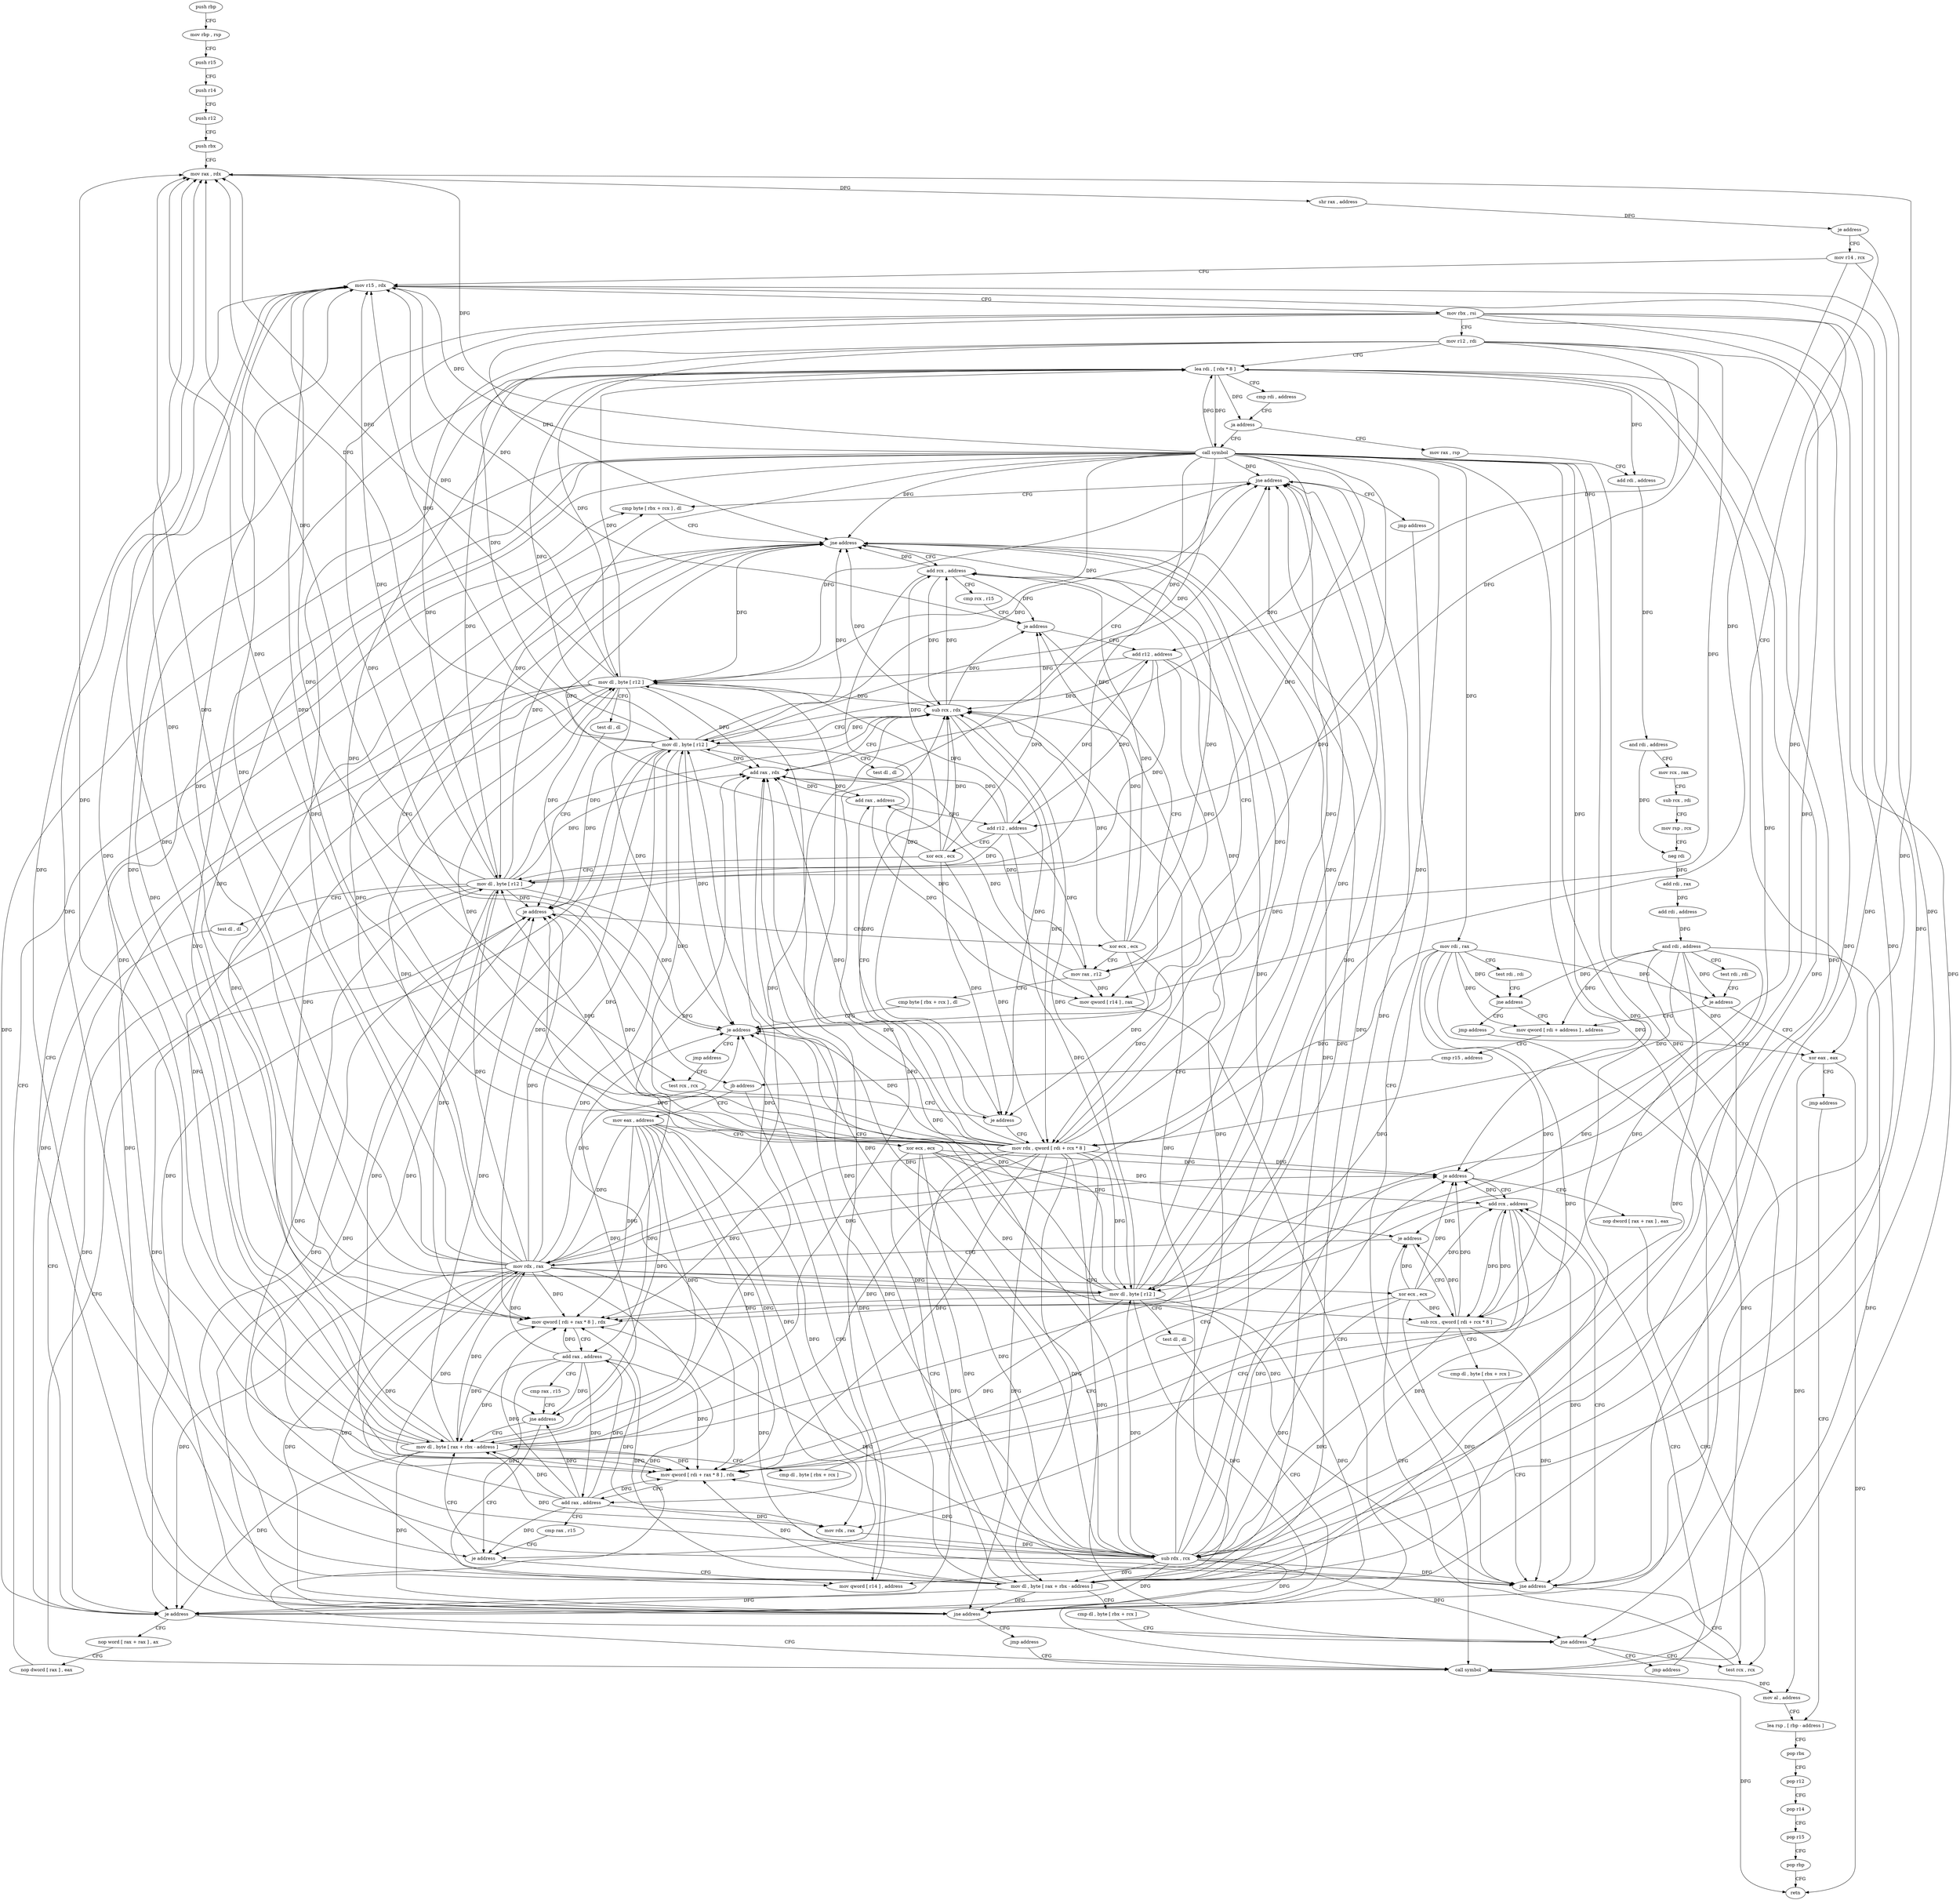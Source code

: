 digraph "func" {
"4228720" [label = "push rbp" ]
"4228721" [label = "mov rbp , rsp" ]
"4228724" [label = "push r15" ]
"4228726" [label = "push r14" ]
"4228728" [label = "push r12" ]
"4228730" [label = "push rbx" ]
"4228731" [label = "mov rax , rdx" ]
"4228734" [label = "shr rax , address" ]
"4228738" [label = "je address" ]
"4228747" [label = "mov r14 , rcx" ]
"4228740" [label = "xor eax , eax" ]
"4228750" [label = "mov r15 , rdx" ]
"4228753" [label = "mov rbx , rsi" ]
"4228756" [label = "mov r12 , rdi" ]
"4228759" [label = "lea rdi , [ rdx * 8 ]" ]
"4228767" [label = "cmp rdi , address" ]
"4228774" [label = "ja address" ]
"4229049" [label = "call symbol" ]
"4228780" [label = "mov rax , rsp" ]
"4228742" [label = "jmp address" ]
"4229081" [label = "lea rsp , [ rbp - address ]" ]
"4229054" [label = "mov rdi , rax" ]
"4229057" [label = "test rdi , rdi" ]
"4229060" [label = "jne address" ]
"4228819" [label = "mov qword [ rdi + address ] , address" ]
"4229066" [label = "jmp address" ]
"4228783" [label = "add rdi , address" ]
"4228787" [label = "and rdi , address" ]
"4228791" [label = "mov rcx , rax" ]
"4228794" [label = "sub rcx , rdi" ]
"4228797" [label = "mov rsp , rcx" ]
"4228800" [label = "neg rdi" ]
"4228803" [label = "add rdi , rax" ]
"4228806" [label = "add rdi , address" ]
"4228810" [label = "and rdi , address" ]
"4228814" [label = "test rdi , rdi" ]
"4228817" [label = "je address" ]
"4229085" [label = "pop rbx" ]
"4229086" [label = "pop r12" ]
"4229088" [label = "pop r14" ]
"4229090" [label = "pop r15" ]
"4229092" [label = "pop rbp" ]
"4229093" [label = "retn" ]
"4228827" [label = "cmp r15 , address" ]
"4228831" [label = "jb address" ]
"4228933" [label = "mov qword [ r14 ] , address" ]
"4228833" [label = "mov eax , address" ]
"4228940" [label = "mov dl , byte [ r12 ]" ]
"4228944" [label = "test dl , dl" ]
"4228946" [label = "je address" ]
"4229074" [label = "call symbol" ]
"4228948" [label = "xor ecx , ecx" ]
"4228838" [label = "xor ecx , ecx" ]
"4228840" [label = "mov dl , byte [ rax + rbx - address ]" ]
"4228844" [label = "cmp dl , byte [ rbx + rcx ]" ]
"4228847" [label = "jne address" ]
"4228896" [label = "test rcx , rcx" ]
"4228849" [label = "jmp address" ]
"4229079" [label = "mov al , address" ]
"4228950" [label = "mov rax , r12" ]
"4228953" [label = "cmp byte [ rbx + rcx ] , dl" ]
"4228956" [label = "je address" ]
"4228997" [label = "add rcx , address" ]
"4228958" [label = "jmp address" ]
"4228899" [label = "je address" ]
"4228864" [label = "mov rdx , rax" ]
"4228901" [label = "sub rcx , qword [ rdi + rcx * 8 ]" ]
"4228910" [label = "add rcx , address" ]
"4229001" [label = "cmp rcx , r15" ]
"4229004" [label = "je address" ]
"4229071" [label = "mov qword [ r14 ] , rax" ]
"4229006" [label = "add r12 , address" ]
"4229024" [label = "test rcx , rcx" ]
"4228867" [label = "xor ecx , ecx" ]
"4228869" [label = "mov qword [ rdi + rax * 8 ] , rdx" ]
"4228873" [label = "add rax , address" ]
"4228877" [label = "cmp rax , r15" ]
"4228880" [label = "je address" ]
"4228882" [label = "mov dl , byte [ rax + rbx - address ]" ]
"4228905" [label = "cmp dl , byte [ rbx + rcx ]" ]
"4228908" [label = "jne address" ]
"4228914" [label = "mov rdx , rax" ]
"4228917" [label = "sub rdx , rcx" ]
"4228920" [label = "mov qword [ rdi + rax * 8 ] , rdx" ]
"4228924" [label = "add rax , address" ]
"4228928" [label = "cmp rax , r15" ]
"4228931" [label = "jne address" ]
"4229010" [label = "mov dl , byte [ r12 ]" ]
"4229014" [label = "test dl , dl" ]
"4229016" [label = "jne address" ]
"4228992" [label = "cmp byte [ rbx + rcx ] , dl" ]
"4229018" [label = "jmp address" ]
"4229027" [label = "je address" ]
"4228960" [label = "add rax , address" ]
"4229029" [label = "mov rdx , qword [ rdi + rcx * 8 ]" ]
"4228886" [label = "cmp dl , byte [ rbx + rcx ]" ]
"4228889" [label = "je address" ]
"4228891" [label = "nop dword [ rax + rax ] , eax" ]
"4228995" [label = "jne address" ]
"4228964" [label = "add r12 , address" ]
"4228968" [label = "xor ecx , ecx" ]
"4228970" [label = "mov dl , byte [ r12 ]" ]
"4228974" [label = "test dl , dl" ]
"4228976" [label = "je address" ]
"4228978" [label = "nop word [ rax + rax ] , ax" ]
"4229033" [label = "add rax , rdx" ]
"4229036" [label = "sub rcx , rdx" ]
"4229039" [label = "mov dl , byte [ r12 ]" ]
"4229043" [label = "test dl , dl" ]
"4229045" [label = "jne address" ]
"4229047" [label = "jmp address" ]
"4228988" [label = "nop dword [ rax ] , eax" ]
"4228720" -> "4228721" [ label = "CFG" ]
"4228721" -> "4228724" [ label = "CFG" ]
"4228724" -> "4228726" [ label = "CFG" ]
"4228726" -> "4228728" [ label = "CFG" ]
"4228728" -> "4228730" [ label = "CFG" ]
"4228730" -> "4228731" [ label = "CFG" ]
"4228731" -> "4228734" [ label = "DFG" ]
"4228734" -> "4228738" [ label = "DFG" ]
"4228738" -> "4228747" [ label = "CFG" ]
"4228738" -> "4228740" [ label = "CFG" ]
"4228747" -> "4228750" [ label = "CFG" ]
"4228747" -> "4228933" [ label = "DFG" ]
"4228747" -> "4229071" [ label = "DFG" ]
"4228740" -> "4228742" [ label = "CFG" ]
"4228740" -> "4229093" [ label = "DFG" ]
"4228740" -> "4229079" [ label = "DFG" ]
"4228750" -> "4228753" [ label = "CFG" ]
"4228750" -> "4228831" [ label = "DFG" ]
"4228750" -> "4229004" [ label = "DFG" ]
"4228750" -> "4228880" [ label = "DFG" ]
"4228750" -> "4228931" [ label = "DFG" ]
"4228753" -> "4228756" [ label = "CFG" ]
"4228753" -> "4228840" [ label = "DFG" ]
"4228753" -> "4228847" [ label = "DFG" ]
"4228753" -> "4228956" [ label = "DFG" ]
"4228753" -> "4228908" [ label = "DFG" ]
"4228753" -> "4228882" [ label = "DFG" ]
"4228753" -> "4228889" [ label = "DFG" ]
"4228753" -> "4228995" [ label = "DFG" ]
"4228756" -> "4228759" [ label = "CFG" ]
"4228756" -> "4228940" [ label = "DFG" ]
"4228756" -> "4228950" [ label = "DFG" ]
"4228756" -> "4229006" [ label = "DFG" ]
"4228756" -> "4229010" [ label = "DFG" ]
"4228756" -> "4228964" [ label = "DFG" ]
"4228756" -> "4228970" [ label = "DFG" ]
"4228756" -> "4229039" [ label = "DFG" ]
"4228759" -> "4228767" [ label = "CFG" ]
"4228759" -> "4228774" [ label = "DFG" ]
"4228759" -> "4229049" [ label = "DFG" ]
"4228759" -> "4228783" [ label = "DFG" ]
"4228767" -> "4228774" [ label = "CFG" ]
"4228774" -> "4229049" [ label = "CFG" ]
"4228774" -> "4228780" [ label = "CFG" ]
"4229049" -> "4229054" [ label = "DFG" ]
"4229049" -> "4228731" [ label = "DFG" ]
"4229049" -> "4228750" [ label = "DFG" ]
"4229049" -> "4228759" [ label = "DFG" ]
"4229049" -> "4228940" [ label = "DFG" ]
"4229049" -> "4228946" [ label = "DFG" ]
"4229049" -> "4228840" [ label = "DFG" ]
"4229049" -> "4228847" [ label = "DFG" ]
"4229049" -> "4228956" [ label = "DFG" ]
"4229049" -> "4228869" [ label = "DFG" ]
"4229049" -> "4228908" [ label = "DFG" ]
"4229049" -> "4228920" [ label = "DFG" ]
"4229049" -> "4229010" [ label = "DFG" ]
"4229049" -> "4229016" [ label = "DFG" ]
"4229049" -> "4228882" [ label = "DFG" ]
"4229049" -> "4228889" [ label = "DFG" ]
"4229049" -> "4228995" [ label = "DFG" ]
"4229049" -> "4228970" [ label = "DFG" ]
"4229049" -> "4228976" [ label = "DFG" ]
"4229049" -> "4229033" [ label = "DFG" ]
"4229049" -> "4229036" [ label = "DFG" ]
"4229049" -> "4229039" [ label = "DFG" ]
"4229049" -> "4229045" [ label = "DFG" ]
"4228780" -> "4228783" [ label = "CFG" ]
"4228742" -> "4229081" [ label = "CFG" ]
"4229081" -> "4229085" [ label = "CFG" ]
"4229054" -> "4229057" [ label = "CFG" ]
"4229054" -> "4229060" [ label = "DFG" ]
"4229054" -> "4228817" [ label = "DFG" ]
"4229054" -> "4228819" [ label = "DFG" ]
"4229054" -> "4229074" [ label = "DFG" ]
"4229054" -> "4228869" [ label = "DFG" ]
"4229054" -> "4228901" [ label = "DFG" ]
"4229054" -> "4228920" [ label = "DFG" ]
"4229054" -> "4229029" [ label = "DFG" ]
"4229057" -> "4229060" [ label = "CFG" ]
"4229060" -> "4228819" [ label = "CFG" ]
"4229060" -> "4229066" [ label = "CFG" ]
"4228819" -> "4228827" [ label = "CFG" ]
"4229066" -> "4228740" [ label = "CFG" ]
"4228783" -> "4228787" [ label = "DFG" ]
"4228787" -> "4228791" [ label = "CFG" ]
"4228787" -> "4228800" [ label = "DFG" ]
"4228791" -> "4228794" [ label = "CFG" ]
"4228794" -> "4228797" [ label = "CFG" ]
"4228797" -> "4228800" [ label = "CFG" ]
"4228800" -> "4228803" [ label = "DFG" ]
"4228803" -> "4228806" [ label = "DFG" ]
"4228806" -> "4228810" [ label = "DFG" ]
"4228810" -> "4228814" [ label = "CFG" ]
"4228810" -> "4229060" [ label = "DFG" ]
"4228810" -> "4228817" [ label = "DFG" ]
"4228810" -> "4228819" [ label = "DFG" ]
"4228810" -> "4229074" [ label = "DFG" ]
"4228810" -> "4228869" [ label = "DFG" ]
"4228810" -> "4228901" [ label = "DFG" ]
"4228810" -> "4228920" [ label = "DFG" ]
"4228810" -> "4229029" [ label = "DFG" ]
"4228814" -> "4228817" [ label = "CFG" ]
"4228817" -> "4228740" [ label = "CFG" ]
"4228817" -> "4228819" [ label = "CFG" ]
"4229085" -> "4229086" [ label = "CFG" ]
"4229086" -> "4229088" [ label = "CFG" ]
"4229088" -> "4229090" [ label = "CFG" ]
"4229090" -> "4229092" [ label = "CFG" ]
"4229092" -> "4229093" [ label = "CFG" ]
"4228827" -> "4228831" [ label = "CFG" ]
"4228831" -> "4228933" [ label = "CFG" ]
"4228831" -> "4228833" [ label = "CFG" ]
"4228933" -> "4228940" [ label = "CFG" ]
"4228833" -> "4228838" [ label = "CFG" ]
"4228833" -> "4228864" [ label = "DFG" ]
"4228833" -> "4228869" [ label = "DFG" ]
"4228833" -> "4228873" [ label = "DFG" ]
"4228833" -> "4228880" [ label = "DFG" ]
"4228833" -> "4228914" [ label = "DFG" ]
"4228833" -> "4228920" [ label = "DFG" ]
"4228833" -> "4228924" [ label = "DFG" ]
"4228833" -> "4228931" [ label = "DFG" ]
"4228833" -> "4228882" [ label = "DFG" ]
"4228940" -> "4228944" [ label = "CFG" ]
"4228940" -> "4228731" [ label = "DFG" ]
"4228940" -> "4228750" [ label = "DFG" ]
"4228940" -> "4228759" [ label = "DFG" ]
"4228940" -> "4228946" [ label = "DFG" ]
"4228940" -> "4228956" [ label = "DFG" ]
"4228940" -> "4228869" [ label = "DFG" ]
"4228940" -> "4228920" [ label = "DFG" ]
"4228940" -> "4229016" [ label = "DFG" ]
"4228940" -> "4228995" [ label = "DFG" ]
"4228940" -> "4228976" [ label = "DFG" ]
"4228940" -> "4229033" [ label = "DFG" ]
"4228940" -> "4229036" [ label = "DFG" ]
"4228940" -> "4229045" [ label = "DFG" ]
"4228944" -> "4228946" [ label = "CFG" ]
"4228946" -> "4229074" [ label = "CFG" ]
"4228946" -> "4228948" [ label = "CFG" ]
"4229074" -> "4229079" [ label = "DFG" ]
"4229074" -> "4229093" [ label = "DFG" ]
"4228948" -> "4228950" [ label = "CFG" ]
"4228948" -> "4228997" [ label = "DFG" ]
"4228948" -> "4229004" [ label = "DFG" ]
"4228948" -> "4229027" [ label = "DFG" ]
"4228948" -> "4228995" [ label = "DFG" ]
"4228948" -> "4229029" [ label = "DFG" ]
"4228948" -> "4229036" [ label = "DFG" ]
"4228838" -> "4228840" [ label = "CFG" ]
"4228838" -> "4228899" [ label = "DFG" ]
"4228838" -> "4228901" [ label = "DFG" ]
"4228838" -> "4228908" [ label = "DFG" ]
"4228838" -> "4228910" [ label = "DFG" ]
"4228838" -> "4228917" [ label = "DFG" ]
"4228838" -> "4228889" [ label = "DFG" ]
"4228840" -> "4228844" [ label = "CFG" ]
"4228840" -> "4228731" [ label = "DFG" ]
"4228840" -> "4228750" [ label = "DFG" ]
"4228840" -> "4228759" [ label = "DFG" ]
"4228840" -> "4228946" [ label = "DFG" ]
"4228840" -> "4228956" [ label = "DFG" ]
"4228840" -> "4228869" [ label = "DFG" ]
"4228840" -> "4228920" [ label = "DFG" ]
"4228840" -> "4229016" [ label = "DFG" ]
"4228840" -> "4228995" [ label = "DFG" ]
"4228840" -> "4228976" [ label = "DFG" ]
"4228840" -> "4229033" [ label = "DFG" ]
"4228840" -> "4229036" [ label = "DFG" ]
"4228840" -> "4229045" [ label = "DFG" ]
"4228844" -> "4228847" [ label = "CFG" ]
"4228847" -> "4228896" [ label = "CFG" ]
"4228847" -> "4228849" [ label = "CFG" ]
"4228896" -> "4228899" [ label = "CFG" ]
"4228849" -> "4228910" [ label = "CFG" ]
"4229079" -> "4229081" [ label = "CFG" ]
"4228950" -> "4228953" [ label = "CFG" ]
"4228950" -> "4229071" [ label = "DFG" ]
"4228950" -> "4228960" [ label = "DFG" ]
"4228950" -> "4229033" [ label = "DFG" ]
"4228953" -> "4228956" [ label = "CFG" ]
"4228956" -> "4228997" [ label = "CFG" ]
"4228956" -> "4228958" [ label = "CFG" ]
"4228997" -> "4229001" [ label = "CFG" ]
"4228997" -> "4229004" [ label = "DFG" ]
"4228997" -> "4229027" [ label = "DFG" ]
"4228997" -> "4228995" [ label = "DFG" ]
"4228997" -> "4229029" [ label = "DFG" ]
"4228997" -> "4229036" [ label = "DFG" ]
"4228958" -> "4229024" [ label = "CFG" ]
"4228899" -> "4228864" [ label = "CFG" ]
"4228899" -> "4228901" [ label = "CFG" ]
"4228864" -> "4228867" [ label = "CFG" ]
"4228864" -> "4228731" [ label = "DFG" ]
"4228864" -> "4228750" [ label = "DFG" ]
"4228864" -> "4228759" [ label = "DFG" ]
"4228864" -> "4228946" [ label = "DFG" ]
"4228864" -> "4228956" [ label = "DFG" ]
"4228864" -> "4228940" [ label = "DFG" ]
"4228864" -> "4228840" [ label = "DFG" ]
"4228864" -> "4228847" [ label = "DFG" ]
"4228864" -> "4228869" [ label = "DFG" ]
"4228864" -> "4228908" [ label = "DFG" ]
"4228864" -> "4228920" [ label = "DFG" ]
"4228864" -> "4229010" [ label = "DFG" ]
"4228864" -> "4229016" [ label = "DFG" ]
"4228864" -> "4228882" [ label = "DFG" ]
"4228864" -> "4228889" [ label = "DFG" ]
"4228864" -> "4228995" [ label = "DFG" ]
"4228864" -> "4228970" [ label = "DFG" ]
"4228864" -> "4228976" [ label = "DFG" ]
"4228864" -> "4229033" [ label = "DFG" ]
"4228864" -> "4229036" [ label = "DFG" ]
"4228864" -> "4229039" [ label = "DFG" ]
"4228864" -> "4229045" [ label = "DFG" ]
"4228901" -> "4228905" [ label = "CFG" ]
"4228901" -> "4228899" [ label = "DFG" ]
"4228901" -> "4228908" [ label = "DFG" ]
"4228901" -> "4228910" [ label = "DFG" ]
"4228901" -> "4228917" [ label = "DFG" ]
"4228901" -> "4228889" [ label = "DFG" ]
"4228910" -> "4228914" [ label = "CFG" ]
"4228910" -> "4228899" [ label = "DFG" ]
"4228910" -> "4228901" [ label = "DFG" ]
"4228910" -> "4228908" [ label = "DFG" ]
"4228910" -> "4228917" [ label = "DFG" ]
"4228910" -> "4228889" [ label = "DFG" ]
"4229001" -> "4229004" [ label = "CFG" ]
"4229004" -> "4229071" [ label = "CFG" ]
"4229004" -> "4229006" [ label = "CFG" ]
"4229071" -> "4229074" [ label = "CFG" ]
"4229006" -> "4229010" [ label = "DFG" ]
"4229006" -> "4228940" [ label = "DFG" ]
"4229006" -> "4228950" [ label = "DFG" ]
"4229006" -> "4228964" [ label = "DFG" ]
"4229006" -> "4228970" [ label = "DFG" ]
"4229006" -> "4229039" [ label = "DFG" ]
"4229024" -> "4229027" [ label = "CFG" ]
"4228867" -> "4228869" [ label = "CFG" ]
"4228867" -> "4228899" [ label = "DFG" ]
"4228867" -> "4228901" [ label = "DFG" ]
"4228867" -> "4228908" [ label = "DFG" ]
"4228867" -> "4228910" [ label = "DFG" ]
"4228867" -> "4228917" [ label = "DFG" ]
"4228867" -> "4228889" [ label = "DFG" ]
"4228869" -> "4228873" [ label = "CFG" ]
"4228873" -> "4228877" [ label = "CFG" ]
"4228873" -> "4228864" [ label = "DFG" ]
"4228873" -> "4228869" [ label = "DFG" ]
"4228873" -> "4228880" [ label = "DFG" ]
"4228873" -> "4228914" [ label = "DFG" ]
"4228873" -> "4228920" [ label = "DFG" ]
"4228873" -> "4228924" [ label = "DFG" ]
"4228873" -> "4228931" [ label = "DFG" ]
"4228873" -> "4228882" [ label = "DFG" ]
"4228877" -> "4228880" [ label = "CFG" ]
"4228880" -> "4228933" [ label = "CFG" ]
"4228880" -> "4228882" [ label = "CFG" ]
"4228882" -> "4228886" [ label = "CFG" ]
"4228882" -> "4228731" [ label = "DFG" ]
"4228882" -> "4228750" [ label = "DFG" ]
"4228882" -> "4228759" [ label = "DFG" ]
"4228882" -> "4228946" [ label = "DFG" ]
"4228882" -> "4228956" [ label = "DFG" ]
"4228882" -> "4228869" [ label = "DFG" ]
"4228882" -> "4228920" [ label = "DFG" ]
"4228882" -> "4229016" [ label = "DFG" ]
"4228882" -> "4228995" [ label = "DFG" ]
"4228882" -> "4228976" [ label = "DFG" ]
"4228882" -> "4229033" [ label = "DFG" ]
"4228882" -> "4229036" [ label = "DFG" ]
"4228882" -> "4229045" [ label = "DFG" ]
"4228905" -> "4228908" [ label = "CFG" ]
"4228908" -> "4228896" [ label = "CFG" ]
"4228908" -> "4228910" [ label = "CFG" ]
"4228914" -> "4228917" [ label = "DFG" ]
"4228917" -> "4228920" [ label = "DFG" ]
"4228917" -> "4228731" [ label = "DFG" ]
"4228917" -> "4228750" [ label = "DFG" ]
"4228917" -> "4228759" [ label = "DFG" ]
"4228917" -> "4228946" [ label = "DFG" ]
"4228917" -> "4228956" [ label = "DFG" ]
"4228917" -> "4228869" [ label = "DFG" ]
"4228917" -> "4228940" [ label = "DFG" ]
"4228917" -> "4228840" [ label = "DFG" ]
"4228917" -> "4228847" [ label = "DFG" ]
"4228917" -> "4228908" [ label = "DFG" ]
"4228917" -> "4229010" [ label = "DFG" ]
"4228917" -> "4229016" [ label = "DFG" ]
"4228917" -> "4228882" [ label = "DFG" ]
"4228917" -> "4228889" [ label = "DFG" ]
"4228917" -> "4228995" [ label = "DFG" ]
"4228917" -> "4228970" [ label = "DFG" ]
"4228917" -> "4228976" [ label = "DFG" ]
"4228917" -> "4229033" [ label = "DFG" ]
"4228917" -> "4229036" [ label = "DFG" ]
"4228917" -> "4229039" [ label = "DFG" ]
"4228917" -> "4229045" [ label = "DFG" ]
"4228920" -> "4228924" [ label = "CFG" ]
"4228924" -> "4228928" [ label = "CFG" ]
"4228924" -> "4228864" [ label = "DFG" ]
"4228924" -> "4228873" [ label = "DFG" ]
"4228924" -> "4228914" [ label = "DFG" ]
"4228924" -> "4228869" [ label = "DFG" ]
"4228924" -> "4228880" [ label = "DFG" ]
"4228924" -> "4228920" [ label = "DFG" ]
"4228924" -> "4228931" [ label = "DFG" ]
"4228924" -> "4228882" [ label = "DFG" ]
"4228928" -> "4228931" [ label = "CFG" ]
"4228931" -> "4228882" [ label = "CFG" ]
"4228931" -> "4228933" [ label = "CFG" ]
"4229010" -> "4229014" [ label = "CFG" ]
"4229010" -> "4228731" [ label = "DFG" ]
"4229010" -> "4228750" [ label = "DFG" ]
"4229010" -> "4228759" [ label = "DFG" ]
"4229010" -> "4228946" [ label = "DFG" ]
"4229010" -> "4228956" [ label = "DFG" ]
"4229010" -> "4228869" [ label = "DFG" ]
"4229010" -> "4228920" [ label = "DFG" ]
"4229010" -> "4229016" [ label = "DFG" ]
"4229010" -> "4228995" [ label = "DFG" ]
"4229010" -> "4228976" [ label = "DFG" ]
"4229010" -> "4229033" [ label = "DFG" ]
"4229010" -> "4229036" [ label = "DFG" ]
"4229010" -> "4229045" [ label = "DFG" ]
"4229014" -> "4229016" [ label = "CFG" ]
"4229016" -> "4228992" [ label = "CFG" ]
"4229016" -> "4229018" [ label = "CFG" ]
"4228992" -> "4228995" [ label = "CFG" ]
"4229018" -> "4229074" [ label = "CFG" ]
"4229027" -> "4228960" [ label = "CFG" ]
"4229027" -> "4229029" [ label = "CFG" ]
"4228960" -> "4228964" [ label = "CFG" ]
"4228960" -> "4229071" [ label = "DFG" ]
"4228960" -> "4229033" [ label = "DFG" ]
"4229029" -> "4229033" [ label = "DFG" ]
"4229029" -> "4228731" [ label = "DFG" ]
"4229029" -> "4228750" [ label = "DFG" ]
"4229029" -> "4228759" [ label = "DFG" ]
"4229029" -> "4228946" [ label = "DFG" ]
"4229029" -> "4228956" [ label = "DFG" ]
"4229029" -> "4228869" [ label = "DFG" ]
"4229029" -> "4228920" [ label = "DFG" ]
"4229029" -> "4229016" [ label = "DFG" ]
"4229029" -> "4228995" [ label = "DFG" ]
"4229029" -> "4228976" [ label = "DFG" ]
"4229029" -> "4228940" [ label = "DFG" ]
"4229029" -> "4228840" [ label = "DFG" ]
"4229029" -> "4228847" [ label = "DFG" ]
"4229029" -> "4228908" [ label = "DFG" ]
"4229029" -> "4229010" [ label = "DFG" ]
"4229029" -> "4228882" [ label = "DFG" ]
"4229029" -> "4228889" [ label = "DFG" ]
"4229029" -> "4228970" [ label = "DFG" ]
"4229029" -> "4229036" [ label = "DFG" ]
"4229029" -> "4229039" [ label = "DFG" ]
"4229029" -> "4229045" [ label = "DFG" ]
"4228886" -> "4228889" [ label = "CFG" ]
"4228889" -> "4228910" [ label = "CFG" ]
"4228889" -> "4228891" [ label = "CFG" ]
"4228891" -> "4228896" [ label = "CFG" ]
"4228995" -> "4229024" [ label = "CFG" ]
"4228995" -> "4228997" [ label = "CFG" ]
"4228964" -> "4228968" [ label = "CFG" ]
"4228964" -> "4228940" [ label = "DFG" ]
"4228964" -> "4228950" [ label = "DFG" ]
"4228964" -> "4229006" [ label = "DFG" ]
"4228964" -> "4229010" [ label = "DFG" ]
"4228964" -> "4228970" [ label = "DFG" ]
"4228964" -> "4229039" [ label = "DFG" ]
"4228968" -> "4228970" [ label = "CFG" ]
"4228968" -> "4228997" [ label = "DFG" ]
"4228968" -> "4229027" [ label = "DFG" ]
"4228968" -> "4229004" [ label = "DFG" ]
"4228968" -> "4228995" [ label = "DFG" ]
"4228968" -> "4229029" [ label = "DFG" ]
"4228968" -> "4229036" [ label = "DFG" ]
"4228970" -> "4228974" [ label = "CFG" ]
"4228970" -> "4228731" [ label = "DFG" ]
"4228970" -> "4228750" [ label = "DFG" ]
"4228970" -> "4228759" [ label = "DFG" ]
"4228970" -> "4228946" [ label = "DFG" ]
"4228970" -> "4228956" [ label = "DFG" ]
"4228970" -> "4228869" [ label = "DFG" ]
"4228970" -> "4228920" [ label = "DFG" ]
"4228970" -> "4229016" [ label = "DFG" ]
"4228970" -> "4228995" [ label = "DFG" ]
"4228970" -> "4228976" [ label = "DFG" ]
"4228970" -> "4229033" [ label = "DFG" ]
"4228970" -> "4229036" [ label = "DFG" ]
"4228970" -> "4229045" [ label = "DFG" ]
"4228974" -> "4228976" [ label = "CFG" ]
"4228976" -> "4229074" [ label = "CFG" ]
"4228976" -> "4228978" [ label = "CFG" ]
"4228978" -> "4228988" [ label = "CFG" ]
"4229033" -> "4229036" [ label = "CFG" ]
"4229033" -> "4229071" [ label = "DFG" ]
"4229033" -> "4228960" [ label = "DFG" ]
"4229036" -> "4229039" [ label = "CFG" ]
"4229036" -> "4228997" [ label = "DFG" ]
"4229036" -> "4229027" [ label = "DFG" ]
"4229036" -> "4229029" [ label = "DFG" ]
"4229036" -> "4229004" [ label = "DFG" ]
"4229036" -> "4228995" [ label = "DFG" ]
"4229039" -> "4229043" [ label = "CFG" ]
"4229039" -> "4228731" [ label = "DFG" ]
"4229039" -> "4228750" [ label = "DFG" ]
"4229039" -> "4228759" [ label = "DFG" ]
"4229039" -> "4228946" [ label = "DFG" ]
"4229039" -> "4228956" [ label = "DFG" ]
"4229039" -> "4228869" [ label = "DFG" ]
"4229039" -> "4228920" [ label = "DFG" ]
"4229039" -> "4229016" [ label = "DFG" ]
"4229039" -> "4228995" [ label = "DFG" ]
"4229039" -> "4228976" [ label = "DFG" ]
"4229039" -> "4229033" [ label = "DFG" ]
"4229039" -> "4229036" [ label = "DFG" ]
"4229039" -> "4229045" [ label = "DFG" ]
"4229043" -> "4229045" [ label = "CFG" ]
"4229045" -> "4228992" [ label = "CFG" ]
"4229045" -> "4229047" [ label = "CFG" ]
"4229047" -> "4229074" [ label = "CFG" ]
"4228988" -> "4228992" [ label = "CFG" ]
}
